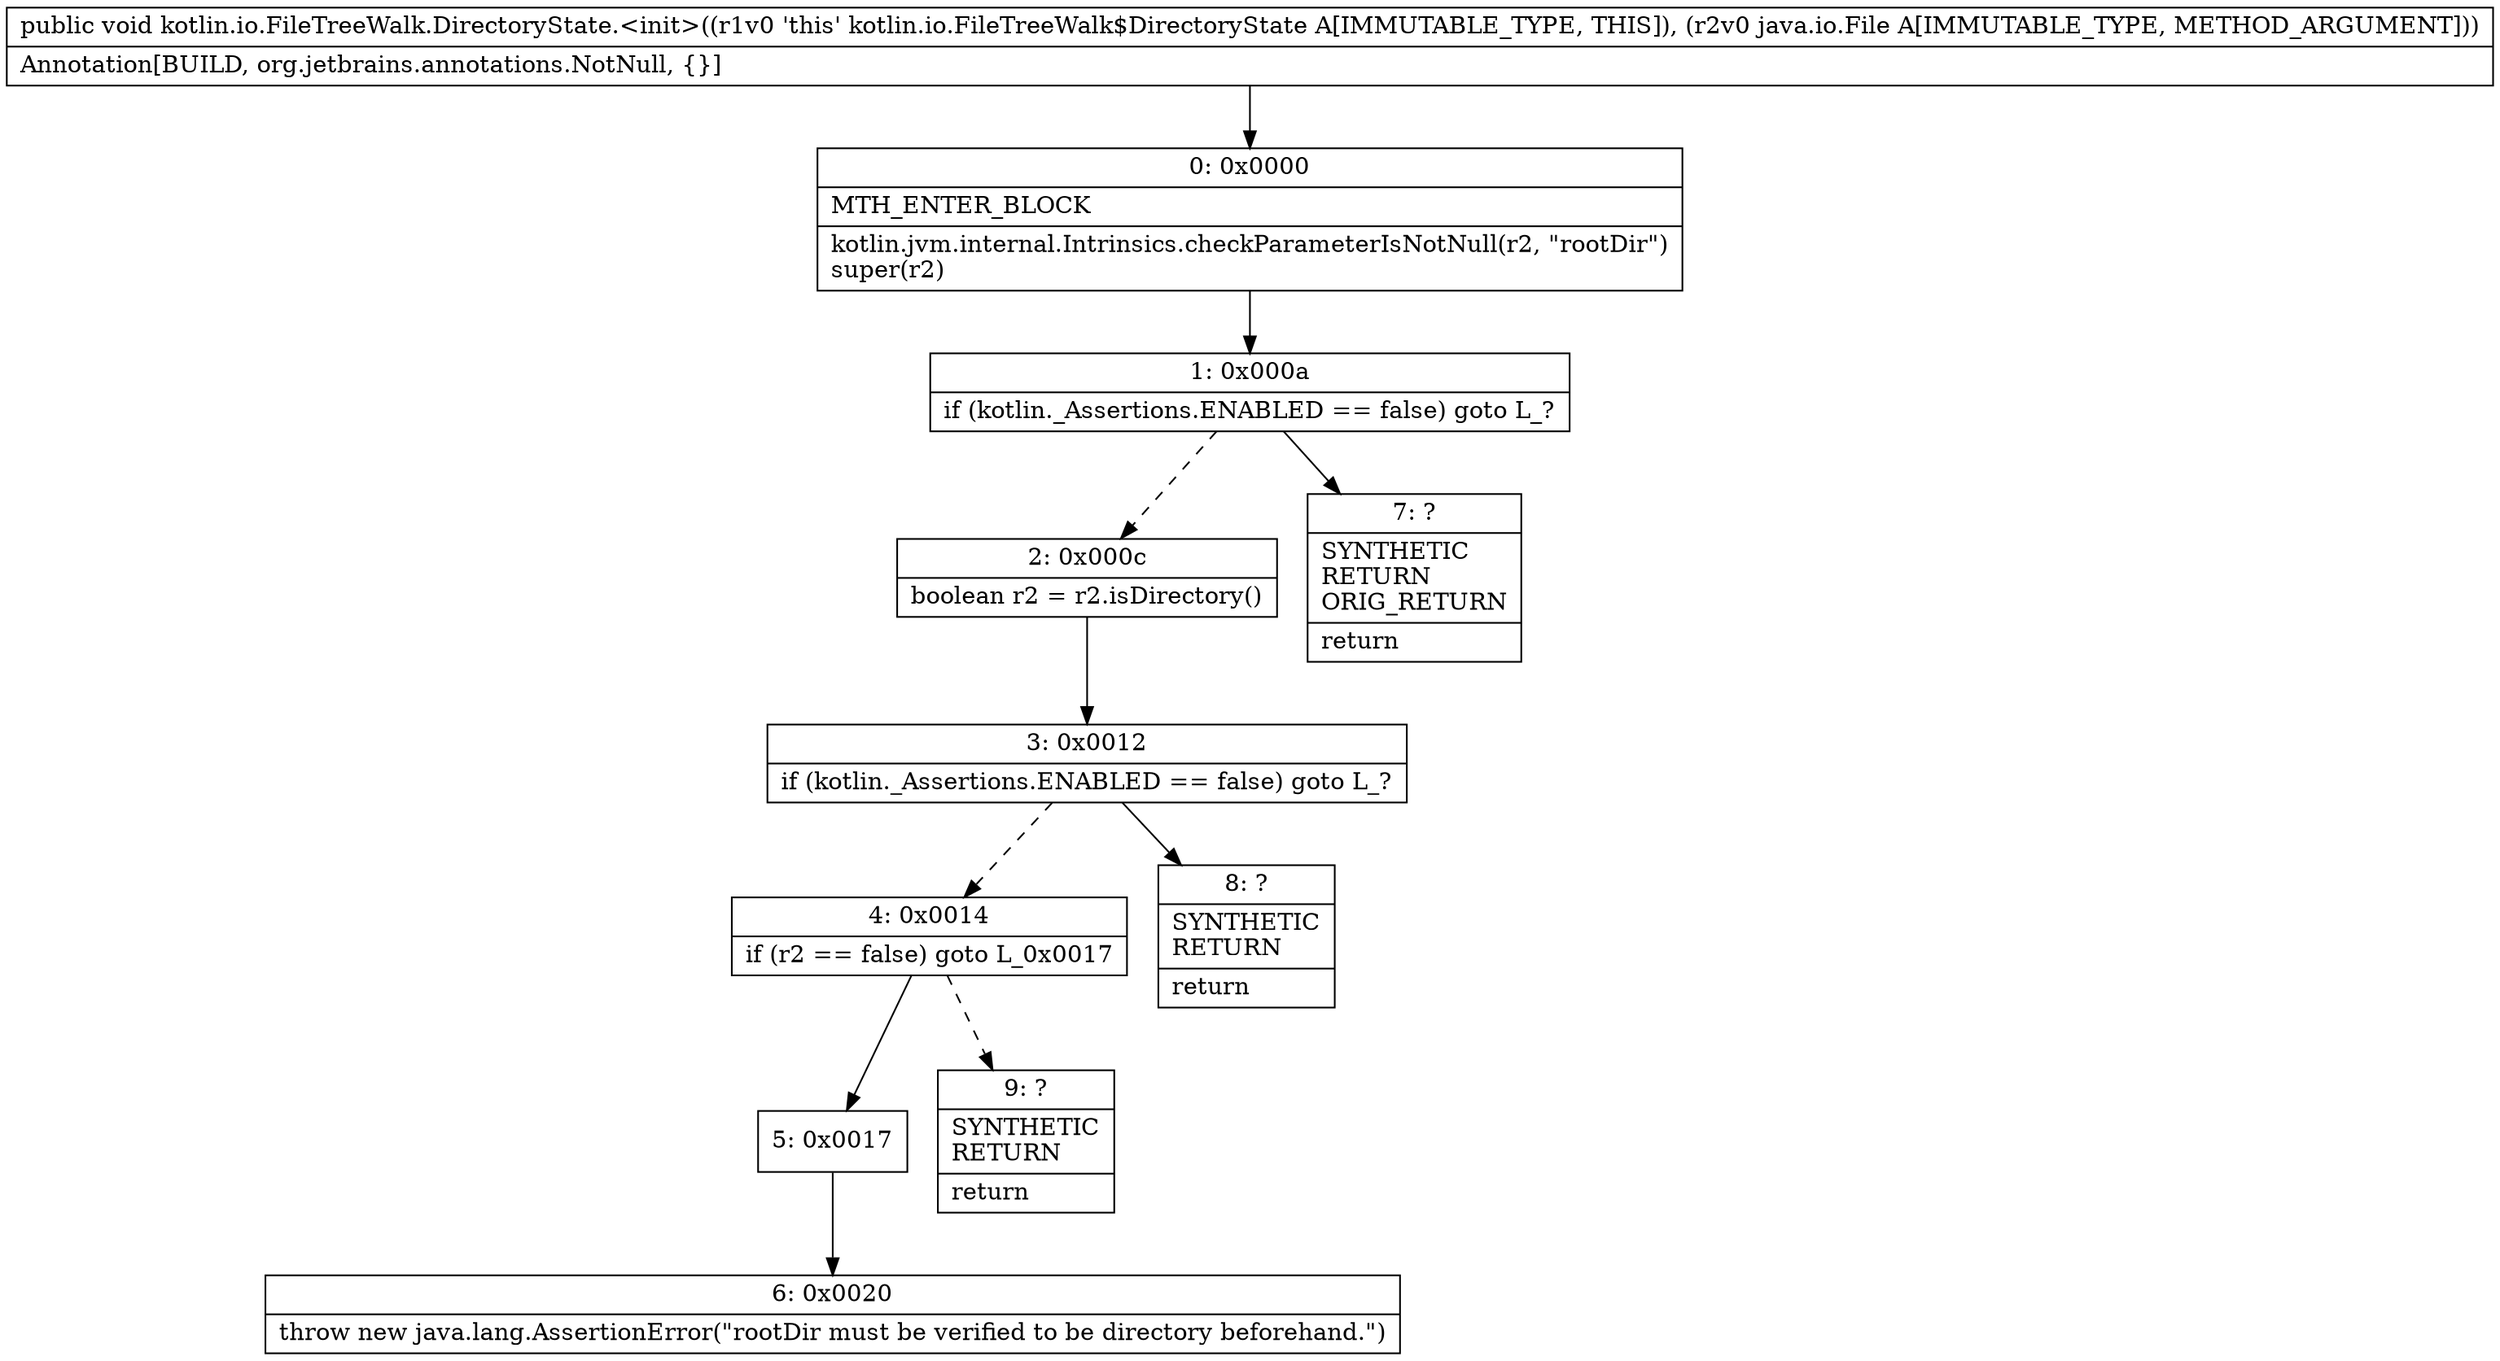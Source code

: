 digraph "CFG forkotlin.io.FileTreeWalk.DirectoryState.\<init\>(Ljava\/io\/File;)V" {
Node_0 [shape=record,label="{0\:\ 0x0000|MTH_ENTER_BLOCK\l|kotlin.jvm.internal.Intrinsics.checkParameterIsNotNull(r2, \"rootDir\")\lsuper(r2)\l}"];
Node_1 [shape=record,label="{1\:\ 0x000a|if (kotlin._Assertions.ENABLED == false) goto L_?\l}"];
Node_2 [shape=record,label="{2\:\ 0x000c|boolean r2 = r2.isDirectory()\l}"];
Node_3 [shape=record,label="{3\:\ 0x0012|if (kotlin._Assertions.ENABLED == false) goto L_?\l}"];
Node_4 [shape=record,label="{4\:\ 0x0014|if (r2 == false) goto L_0x0017\l}"];
Node_5 [shape=record,label="{5\:\ 0x0017}"];
Node_6 [shape=record,label="{6\:\ 0x0020|throw new java.lang.AssertionError(\"rootDir must be verified to be directory beforehand.\")\l}"];
Node_7 [shape=record,label="{7\:\ ?|SYNTHETIC\lRETURN\lORIG_RETURN\l|return\l}"];
Node_8 [shape=record,label="{8\:\ ?|SYNTHETIC\lRETURN\l|return\l}"];
Node_9 [shape=record,label="{9\:\ ?|SYNTHETIC\lRETURN\l|return\l}"];
MethodNode[shape=record,label="{public void kotlin.io.FileTreeWalk.DirectoryState.\<init\>((r1v0 'this' kotlin.io.FileTreeWalk$DirectoryState A[IMMUTABLE_TYPE, THIS]), (r2v0 java.io.File A[IMMUTABLE_TYPE, METHOD_ARGUMENT]))  | Annotation[BUILD, org.jetbrains.annotations.NotNull, \{\}]\l}"];
MethodNode -> Node_0;
Node_0 -> Node_1;
Node_1 -> Node_2[style=dashed];
Node_1 -> Node_7;
Node_2 -> Node_3;
Node_3 -> Node_4[style=dashed];
Node_3 -> Node_8;
Node_4 -> Node_5;
Node_4 -> Node_9[style=dashed];
Node_5 -> Node_6;
}

